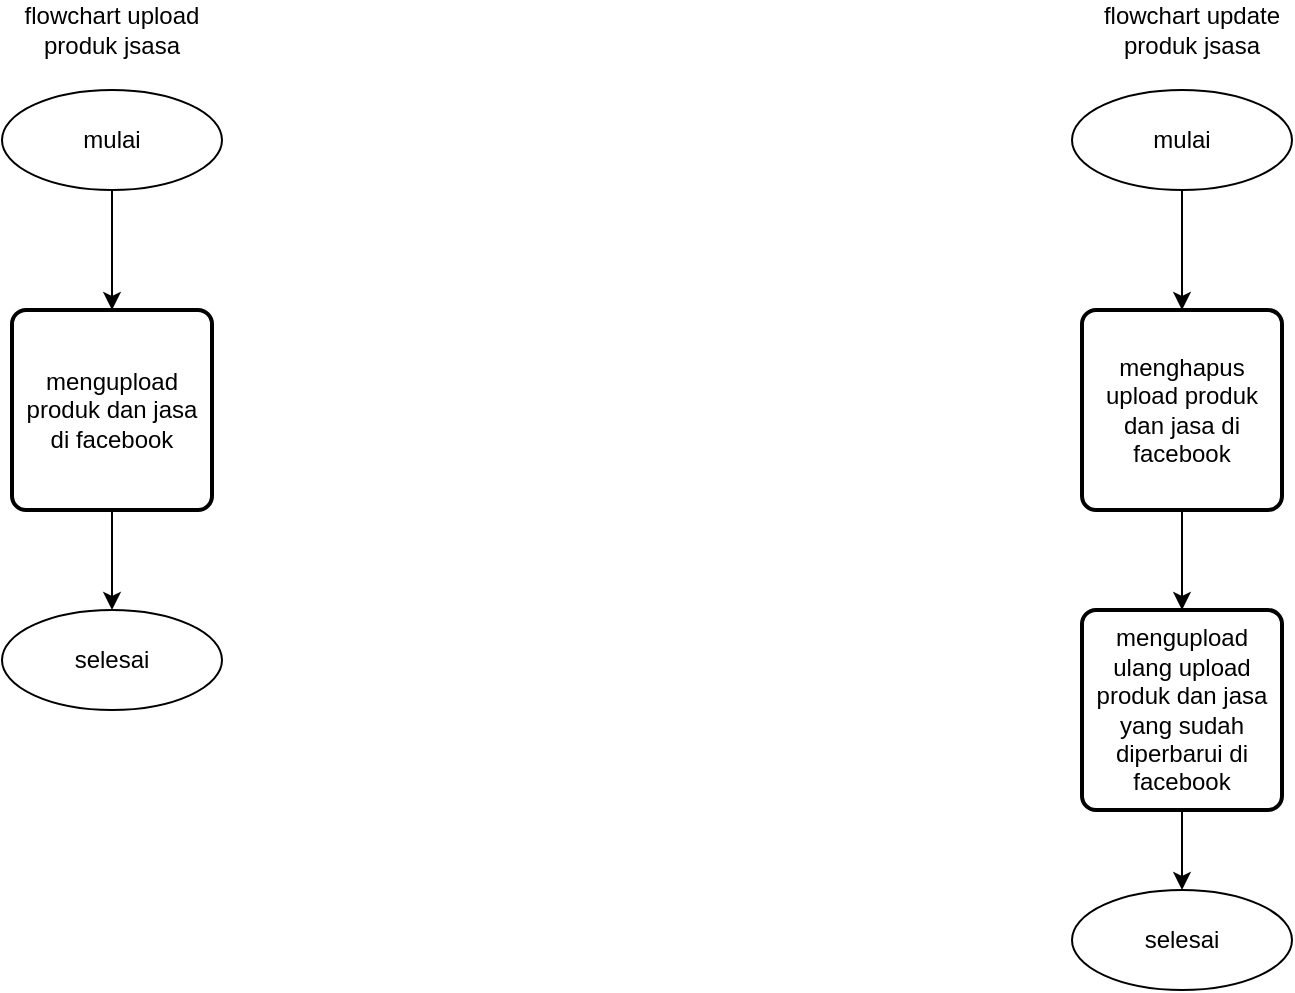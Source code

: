 <mxfile version="21.0.6" type="github">
  <diagram id="C5RBs43oDa-KdzZeNtuy" name="Page-1">
    <mxGraphModel dx="880" dy="444" grid="1" gridSize="10" guides="1" tooltips="1" connect="1" arrows="1" fold="1" page="1" pageScale="1" pageWidth="827" pageHeight="1169" math="0" shadow="0">
      <root>
        <mxCell id="WIyWlLk6GJQsqaUBKTNV-0" />
        <mxCell id="WIyWlLk6GJQsqaUBKTNV-1" parent="WIyWlLk6GJQsqaUBKTNV-0" />
        <mxCell id="Nojwn3M6Bny_OTiUFF3D-4" style="edgeStyle=orthogonalEdgeStyle;rounded=0;orthogonalLoop=1;jettySize=auto;html=1;entryX=0.5;entryY=0;entryDx=0;entryDy=0;" edge="1" parent="WIyWlLk6GJQsqaUBKTNV-1" source="Nojwn3M6Bny_OTiUFF3D-0" target="Nojwn3M6Bny_OTiUFF3D-2">
          <mxGeometry relative="1" as="geometry" />
        </mxCell>
        <mxCell id="Nojwn3M6Bny_OTiUFF3D-0" value="mulai" style="ellipse;whiteSpace=wrap;html=1;" vertex="1" parent="WIyWlLk6GJQsqaUBKTNV-1">
          <mxGeometry x="85" y="70" width="110" height="50" as="geometry" />
        </mxCell>
        <mxCell id="Nojwn3M6Bny_OTiUFF3D-5" style="edgeStyle=orthogonalEdgeStyle;rounded=0;orthogonalLoop=1;jettySize=auto;html=1;exitX=0.5;exitY=1;exitDx=0;exitDy=0;entryX=0.5;entryY=0;entryDx=0;entryDy=0;" edge="1" parent="WIyWlLk6GJQsqaUBKTNV-1" source="Nojwn3M6Bny_OTiUFF3D-2" target="Nojwn3M6Bny_OTiUFF3D-3">
          <mxGeometry relative="1" as="geometry" />
        </mxCell>
        <mxCell id="Nojwn3M6Bny_OTiUFF3D-2" value="mengupload produk dan jasa di facebook" style="rounded=1;whiteSpace=wrap;html=1;absoluteArcSize=1;arcSize=14;strokeWidth=2;" vertex="1" parent="WIyWlLk6GJQsqaUBKTNV-1">
          <mxGeometry x="90" y="180" width="100" height="100" as="geometry" />
        </mxCell>
        <mxCell id="Nojwn3M6Bny_OTiUFF3D-3" value="selesai" style="ellipse;whiteSpace=wrap;html=1;" vertex="1" parent="WIyWlLk6GJQsqaUBKTNV-1">
          <mxGeometry x="85" y="330" width="110" height="50" as="geometry" />
        </mxCell>
        <mxCell id="Nojwn3M6Bny_OTiUFF3D-6" style="edgeStyle=orthogonalEdgeStyle;rounded=0;orthogonalLoop=1;jettySize=auto;html=1;entryX=0.5;entryY=0;entryDx=0;entryDy=0;" edge="1" parent="WIyWlLk6GJQsqaUBKTNV-1" source="Nojwn3M6Bny_OTiUFF3D-7" target="Nojwn3M6Bny_OTiUFF3D-9">
          <mxGeometry relative="1" as="geometry" />
        </mxCell>
        <mxCell id="Nojwn3M6Bny_OTiUFF3D-7" value="mulai" style="ellipse;whiteSpace=wrap;html=1;" vertex="1" parent="WIyWlLk6GJQsqaUBKTNV-1">
          <mxGeometry x="620" y="70" width="110" height="50" as="geometry" />
        </mxCell>
        <mxCell id="Nojwn3M6Bny_OTiUFF3D-12" style="edgeStyle=orthogonalEdgeStyle;rounded=0;orthogonalLoop=1;jettySize=auto;html=1;exitX=0.5;exitY=1;exitDx=0;exitDy=0;entryX=0.5;entryY=0;entryDx=0;entryDy=0;" edge="1" parent="WIyWlLk6GJQsqaUBKTNV-1" source="Nojwn3M6Bny_OTiUFF3D-9" target="Nojwn3M6Bny_OTiUFF3D-11">
          <mxGeometry relative="1" as="geometry" />
        </mxCell>
        <mxCell id="Nojwn3M6Bny_OTiUFF3D-9" value="menghapus upload produk dan jasa di facebook" style="rounded=1;whiteSpace=wrap;html=1;absoluteArcSize=1;arcSize=14;strokeWidth=2;" vertex="1" parent="WIyWlLk6GJQsqaUBKTNV-1">
          <mxGeometry x="625" y="180" width="100" height="100" as="geometry" />
        </mxCell>
        <mxCell id="Nojwn3M6Bny_OTiUFF3D-10" value="selesai" style="ellipse;whiteSpace=wrap;html=1;" vertex="1" parent="WIyWlLk6GJQsqaUBKTNV-1">
          <mxGeometry x="620" y="470" width="110" height="50" as="geometry" />
        </mxCell>
        <mxCell id="Nojwn3M6Bny_OTiUFF3D-13" style="edgeStyle=orthogonalEdgeStyle;rounded=0;orthogonalLoop=1;jettySize=auto;html=1;exitX=0.5;exitY=1;exitDx=0;exitDy=0;entryX=0.5;entryY=0;entryDx=0;entryDy=0;" edge="1" parent="WIyWlLk6GJQsqaUBKTNV-1" source="Nojwn3M6Bny_OTiUFF3D-11" target="Nojwn3M6Bny_OTiUFF3D-10">
          <mxGeometry relative="1" as="geometry" />
        </mxCell>
        <mxCell id="Nojwn3M6Bny_OTiUFF3D-11" value="mengupload ulang upload produk dan jasa yang sudah diperbarui di facebook" style="rounded=1;whiteSpace=wrap;html=1;absoluteArcSize=1;arcSize=14;strokeWidth=2;" vertex="1" parent="WIyWlLk6GJQsqaUBKTNV-1">
          <mxGeometry x="625" y="330" width="100" height="100" as="geometry" />
        </mxCell>
        <mxCell id="Nojwn3M6Bny_OTiUFF3D-14" value="flowchart upload produk jsasa" style="text;html=1;strokeColor=none;fillColor=none;align=center;verticalAlign=middle;whiteSpace=wrap;rounded=0;" vertex="1" parent="WIyWlLk6GJQsqaUBKTNV-1">
          <mxGeometry x="90" y="30" width="100" height="20" as="geometry" />
        </mxCell>
        <mxCell id="Nojwn3M6Bny_OTiUFF3D-15" value="flowchart update produk jsasa" style="text;html=1;strokeColor=none;fillColor=none;align=center;verticalAlign=middle;whiteSpace=wrap;rounded=0;" vertex="1" parent="WIyWlLk6GJQsqaUBKTNV-1">
          <mxGeometry x="630" y="30" width="100" height="20" as="geometry" />
        </mxCell>
      </root>
    </mxGraphModel>
  </diagram>
</mxfile>
